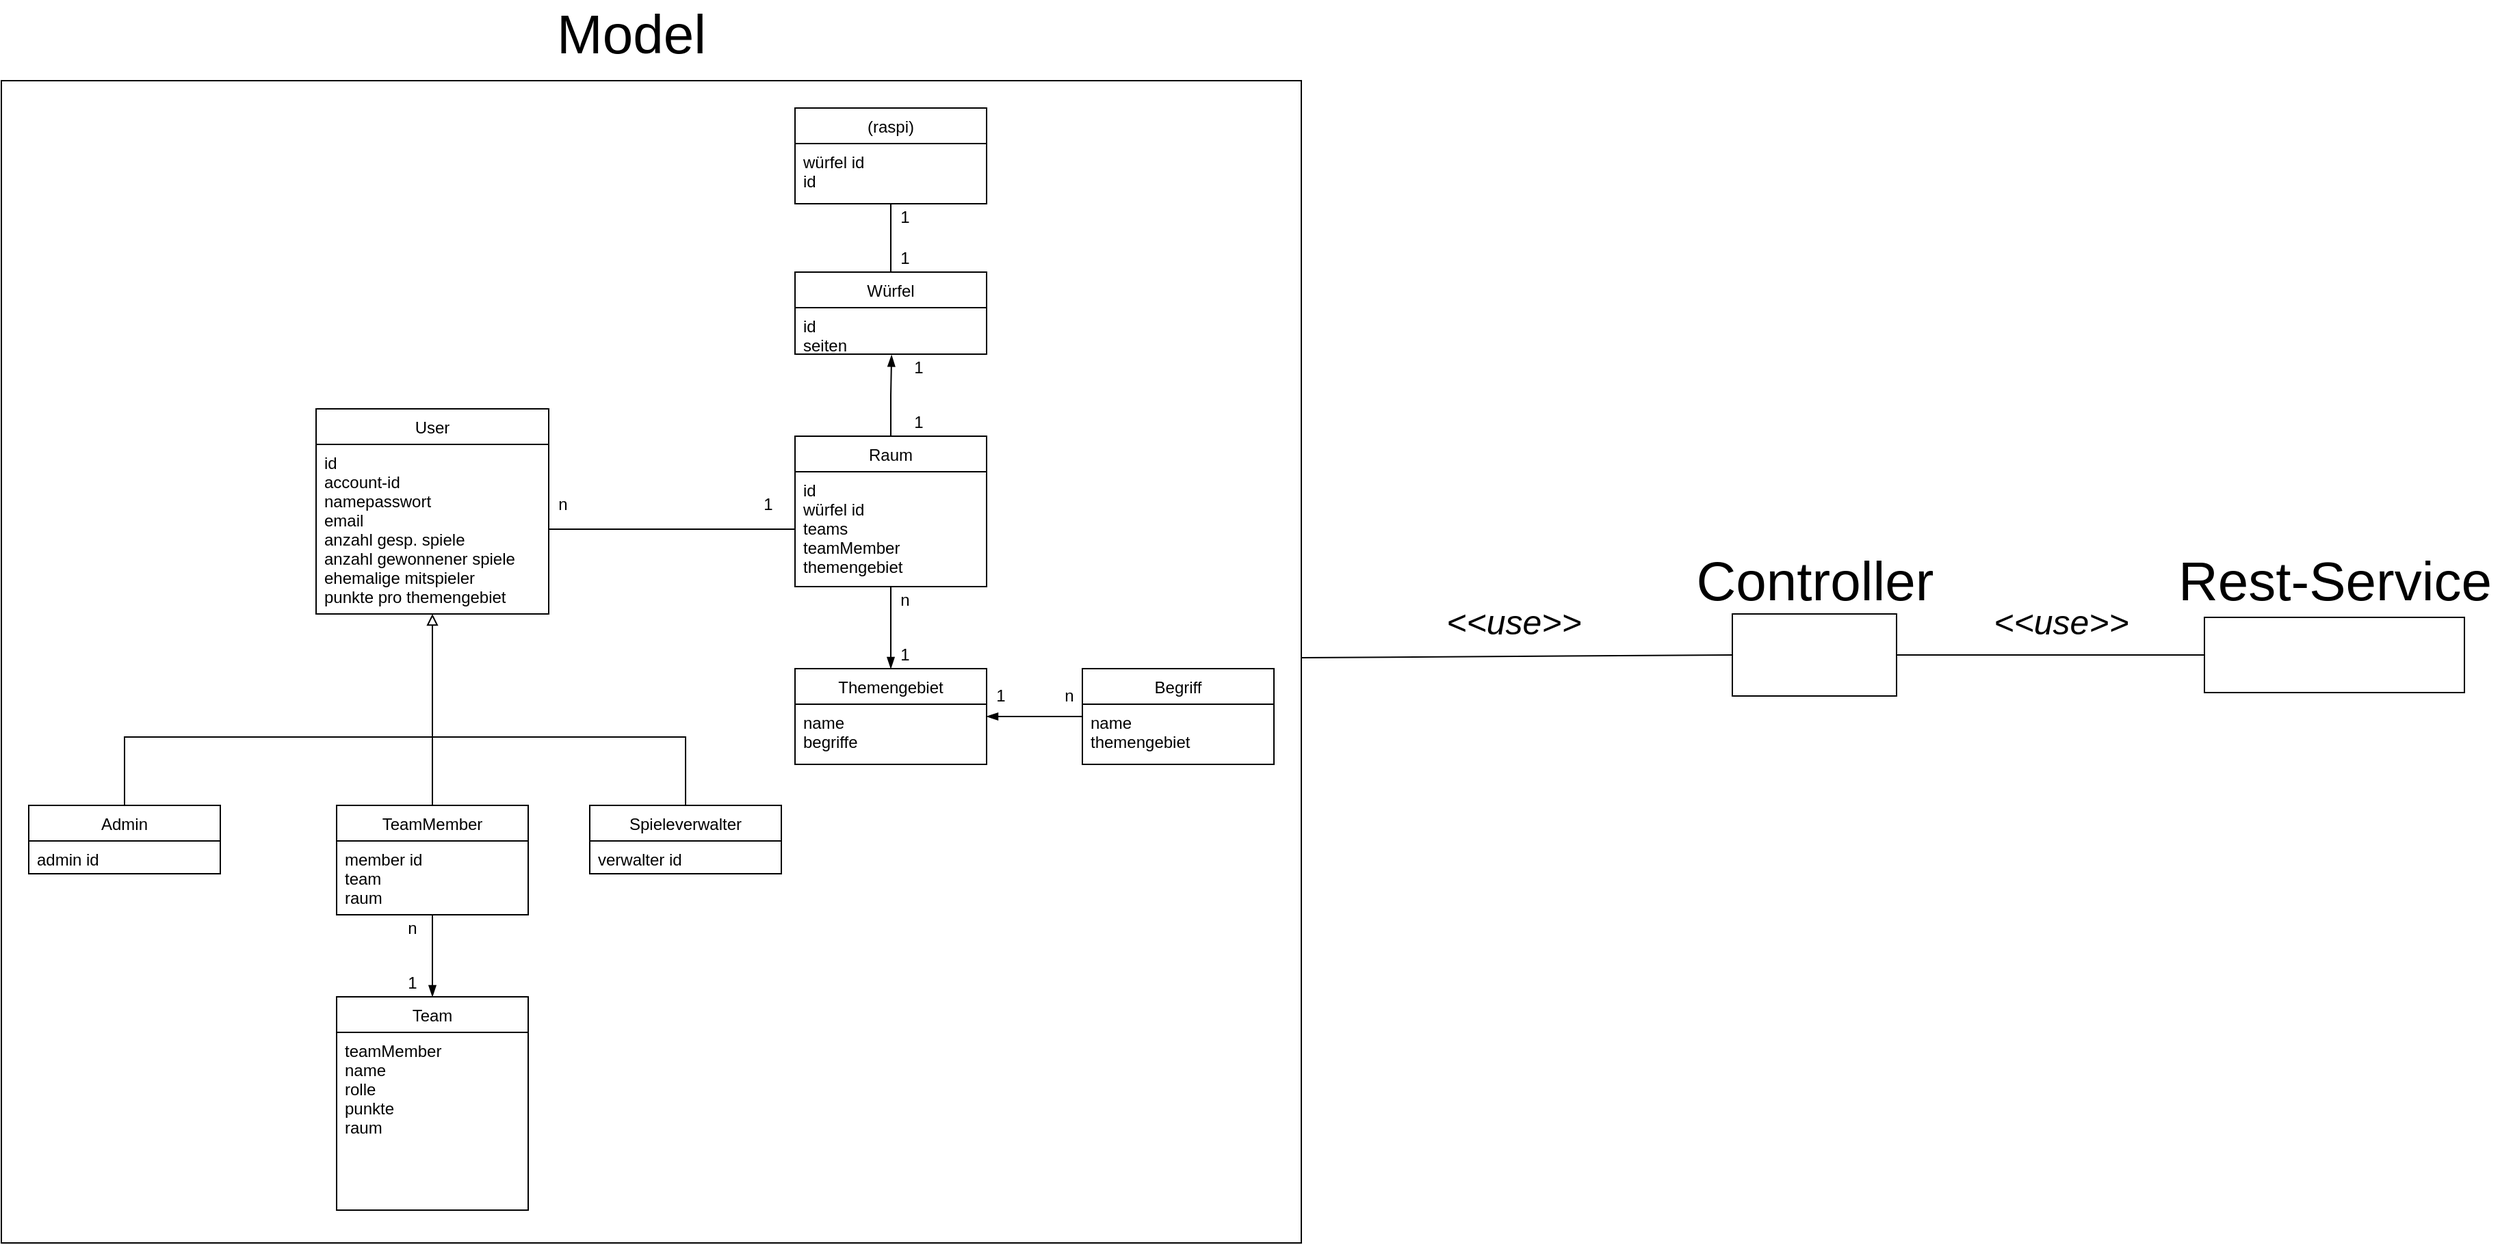 <mxfile version="14.4.7"><diagram id="C5RBs43oDa-KdzZeNtuy" name="Page-1"><mxGraphModel dx="1966" dy="1490" grid="1" gridSize="10" guides="1" tooltips="1" connect="1" arrows="1" fold="1" page="0" pageScale="1" pageWidth="827" pageHeight="1169" math="0" shadow="0"><root><mxCell id="WIyWlLk6GJQsqaUBKTNV-0"/><mxCell id="WIyWlLk6GJQsqaUBKTNV-1" parent="WIyWlLk6GJQsqaUBKTNV-0"/><mxCell id="mKAIcvCfkdqER0AQD8_Q-0" value="Team" style="swimlane;fontStyle=0;childLayout=stackLayout;horizontal=1;startSize=26;fillColor=none;horizontalStack=0;resizeParent=1;resizeParentMax=0;resizeLast=0;collapsible=1;marginBottom=0;" vertex="1" parent="WIyWlLk6GJQsqaUBKTNV-1"><mxGeometry x="285" y="630" width="140" height="156" as="geometry"/></mxCell><mxCell id="mKAIcvCfkdqER0AQD8_Q-4" value="teamMember&#xA;name&#xA;rolle&#xA;punkte&#xA;raum&#xA;&#xA;&#xA;" style="text;strokeColor=none;fillColor=none;align=left;verticalAlign=top;spacingLeft=4;spacingRight=4;overflow=hidden;rotatable=0;points=[[0,0.5],[1,0.5]];portConstraint=eastwest;" vertex="1" parent="mKAIcvCfkdqER0AQD8_Q-0"><mxGeometry y="26" width="140" height="130" as="geometry"/></mxCell><mxCell id="mKAIcvCfkdqER0AQD8_Q-5" value="User" style="swimlane;fontStyle=0;childLayout=stackLayout;horizontal=1;startSize=26;fillColor=none;horizontalStack=0;resizeParent=1;resizeParentMax=0;resizeLast=0;collapsible=1;marginBottom=0;" vertex="1" parent="WIyWlLk6GJQsqaUBKTNV-1"><mxGeometry x="270" y="200" width="170" height="150" as="geometry"/></mxCell><mxCell id="mKAIcvCfkdqER0AQD8_Q-6" value="id&#xA;account-id&#xA;namepasswort&#xA;email&#xA;anzahl gesp. spiele&#xA;anzahl gewonnener spiele&#xA;ehemalige mitspieler&#xA;punkte pro themengebiet&#xA;&#xA;&#xA;&#xA;&#xA;" style="text;strokeColor=none;fillColor=none;align=left;verticalAlign=top;spacingLeft=4;spacingRight=4;overflow=hidden;rotatable=0;points=[[0,0.5],[1,0.5]];portConstraint=eastwest;" vertex="1" parent="mKAIcvCfkdqER0AQD8_Q-5"><mxGeometry y="26" width="170" height="124" as="geometry"/></mxCell><mxCell id="mKAIcvCfkdqER0AQD8_Q-34" style="edgeStyle=orthogonalEdgeStyle;rounded=0;orthogonalLoop=1;jettySize=auto;html=1;endArrow=none;endFill=0;" edge="1" parent="WIyWlLk6GJQsqaUBKTNV-1" source="mKAIcvCfkdqER0AQD8_Q-7"><mxGeometry relative="1" as="geometry"><mxPoint x="360" y="440" as="targetPoint"/><Array as="points"><mxPoint x="130" y="440"/><mxPoint x="340" y="440"/></Array></mxGeometry></mxCell><mxCell id="mKAIcvCfkdqER0AQD8_Q-7" value="Admin" style="swimlane;fontStyle=0;childLayout=stackLayout;horizontal=1;startSize=26;fillColor=none;horizontalStack=0;resizeParent=1;resizeParentMax=0;resizeLast=0;collapsible=1;marginBottom=0;" vertex="1" parent="WIyWlLk6GJQsqaUBKTNV-1"><mxGeometry x="60" y="490" width="140" height="50" as="geometry"/></mxCell><mxCell id="mKAIcvCfkdqER0AQD8_Q-8" value="admin id" style="text;strokeColor=none;fillColor=none;align=left;verticalAlign=top;spacingLeft=4;spacingRight=4;overflow=hidden;rotatable=0;points=[[0,0.5],[1,0.5]];portConstraint=eastwest;" vertex="1" parent="mKAIcvCfkdqER0AQD8_Q-7"><mxGeometry y="26" width="140" height="24" as="geometry"/></mxCell><mxCell id="mKAIcvCfkdqER0AQD8_Q-36" style="edgeStyle=orthogonalEdgeStyle;rounded=0;orthogonalLoop=1;jettySize=auto;html=1;endArrow=none;endFill=0;" edge="1" parent="WIyWlLk6GJQsqaUBKTNV-1" source="mKAIcvCfkdqER0AQD8_Q-9"><mxGeometry relative="1" as="geometry"><mxPoint x="360" y="440" as="targetPoint"/><Array as="points"><mxPoint x="540" y="440"/></Array></mxGeometry></mxCell><mxCell id="mKAIcvCfkdqER0AQD8_Q-9" value="Spieleverwalter" style="swimlane;fontStyle=0;childLayout=stackLayout;horizontal=1;startSize=26;fillColor=none;horizontalStack=0;resizeParent=1;resizeParentMax=0;resizeLast=0;collapsible=1;marginBottom=0;" vertex="1" parent="WIyWlLk6GJQsqaUBKTNV-1"><mxGeometry x="470" y="490" width="140" height="50" as="geometry"/></mxCell><mxCell id="mKAIcvCfkdqER0AQD8_Q-10" value="verwalter id" style="text;strokeColor=none;fillColor=none;align=left;verticalAlign=top;spacingLeft=4;spacingRight=4;overflow=hidden;rotatable=0;points=[[0,0.5],[1,0.5]];portConstraint=eastwest;" vertex="1" parent="mKAIcvCfkdqER0AQD8_Q-9"><mxGeometry y="26" width="140" height="24" as="geometry"/></mxCell><mxCell id="mKAIcvCfkdqER0AQD8_Q-35" style="edgeStyle=orthogonalEdgeStyle;rounded=0;orthogonalLoop=1;jettySize=auto;html=1;endArrow=block;endFill=0;entryX=0.5;entryY=1;entryDx=0;entryDy=0;entryPerimeter=0;" edge="1" parent="WIyWlLk6GJQsqaUBKTNV-1" source="mKAIcvCfkdqER0AQD8_Q-11" target="mKAIcvCfkdqER0AQD8_Q-6"><mxGeometry relative="1" as="geometry"><mxPoint x="355" y="440" as="targetPoint"/></mxGeometry></mxCell><mxCell id="mKAIcvCfkdqER0AQD8_Q-38" style="edgeStyle=orthogonalEdgeStyle;rounded=0;orthogonalLoop=1;jettySize=auto;html=1;entryX=0.5;entryY=0;entryDx=0;entryDy=0;endArrow=blockThin;endFill=1;" edge="1" parent="WIyWlLk6GJQsqaUBKTNV-1" source="mKAIcvCfkdqER0AQD8_Q-11" target="mKAIcvCfkdqER0AQD8_Q-0"><mxGeometry relative="1" as="geometry"/></mxCell><mxCell id="mKAIcvCfkdqER0AQD8_Q-11" value="TeamMember" style="swimlane;fontStyle=0;childLayout=stackLayout;horizontal=1;startSize=26;fillColor=none;horizontalStack=0;resizeParent=1;resizeParentMax=0;resizeLast=0;collapsible=1;marginBottom=0;" vertex="1" parent="WIyWlLk6GJQsqaUBKTNV-1"><mxGeometry x="285" y="490" width="140" height="80" as="geometry"/></mxCell><mxCell id="mKAIcvCfkdqER0AQD8_Q-12" value="member id&#xA;team&#xA;raum&#xA;" style="text;strokeColor=none;fillColor=none;align=left;verticalAlign=top;spacingLeft=4;spacingRight=4;overflow=hidden;rotatable=0;points=[[0,0.5],[1,0.5]];portConstraint=eastwest;" vertex="1" parent="mKAIcvCfkdqER0AQD8_Q-11"><mxGeometry y="26" width="140" height="54" as="geometry"/></mxCell><mxCell id="mKAIcvCfkdqER0AQD8_Q-51" style="edgeStyle=orthogonalEdgeStyle;rounded=0;orthogonalLoop=1;jettySize=auto;html=1;entryX=0.504;entryY=1.02;entryDx=0;entryDy=0;entryPerimeter=0;endArrow=blockThin;endFill=1;" edge="1" parent="WIyWlLk6GJQsqaUBKTNV-1" source="mKAIcvCfkdqER0AQD8_Q-13" target="mKAIcvCfkdqER0AQD8_Q-20"><mxGeometry relative="1" as="geometry"/></mxCell><mxCell id="mKAIcvCfkdqER0AQD8_Q-55" style="edgeStyle=orthogonalEdgeStyle;rounded=0;orthogonalLoop=1;jettySize=auto;html=1;entryX=0.5;entryY=0;entryDx=0;entryDy=0;endArrow=blockThin;endFill=1;" edge="1" parent="WIyWlLk6GJQsqaUBKTNV-1" source="mKAIcvCfkdqER0AQD8_Q-13" target="mKAIcvCfkdqER0AQD8_Q-15"><mxGeometry relative="1" as="geometry"/></mxCell><mxCell id="mKAIcvCfkdqER0AQD8_Q-13" value="Raum" style="swimlane;fontStyle=0;childLayout=stackLayout;horizontal=1;startSize=26;fillColor=none;horizontalStack=0;resizeParent=1;resizeParentMax=0;resizeLast=0;collapsible=1;marginBottom=0;" vertex="1" parent="WIyWlLk6GJQsqaUBKTNV-1"><mxGeometry x="620" y="220" width="140" height="110" as="geometry"/></mxCell><mxCell id="mKAIcvCfkdqER0AQD8_Q-14" value="id&#xA;würfel id&#xA;teams&#xA;teamMember&#xA;themengebiet&#xA;" style="text;strokeColor=none;fillColor=none;align=left;verticalAlign=top;spacingLeft=4;spacingRight=4;overflow=hidden;rotatable=0;points=[[0,0.5],[1,0.5]];portConstraint=eastwest;" vertex="1" parent="mKAIcvCfkdqER0AQD8_Q-13"><mxGeometry y="26" width="140" height="84" as="geometry"/></mxCell><mxCell id="mKAIcvCfkdqER0AQD8_Q-15" value="Themengebiet" style="swimlane;fontStyle=0;childLayout=stackLayout;horizontal=1;startSize=26;fillColor=none;horizontalStack=0;resizeParent=1;resizeParentMax=0;resizeLast=0;collapsible=1;marginBottom=0;" vertex="1" parent="WIyWlLk6GJQsqaUBKTNV-1"><mxGeometry x="620" y="390" width="140" height="70" as="geometry"/></mxCell><mxCell id="mKAIcvCfkdqER0AQD8_Q-16" value="name&#xA;begriffe&#xA;" style="text;strokeColor=none;fillColor=none;align=left;verticalAlign=top;spacingLeft=4;spacingRight=4;overflow=hidden;rotatable=0;points=[[0,0.5],[1,0.5]];portConstraint=eastwest;" vertex="1" parent="mKAIcvCfkdqER0AQD8_Q-15"><mxGeometry y="26" width="140" height="44" as="geometry"/></mxCell><mxCell id="mKAIcvCfkdqER0AQD8_Q-59" style="edgeStyle=orthogonalEdgeStyle;rounded=0;orthogonalLoop=1;jettySize=auto;html=1;entryX=0.5;entryY=1;entryDx=0;entryDy=0;endArrow=none;endFill=0;" edge="1" parent="WIyWlLk6GJQsqaUBKTNV-1" source="mKAIcvCfkdqER0AQD8_Q-19" target="mKAIcvCfkdqER0AQD8_Q-24"><mxGeometry relative="1" as="geometry"/></mxCell><mxCell id="mKAIcvCfkdqER0AQD8_Q-19" value="Würfel" style="swimlane;fontStyle=0;childLayout=stackLayout;horizontal=1;startSize=26;fillColor=none;horizontalStack=0;resizeParent=1;resizeParentMax=0;resizeLast=0;collapsible=1;marginBottom=0;" vertex="1" parent="WIyWlLk6GJQsqaUBKTNV-1"><mxGeometry x="620" y="100" width="140" height="60" as="geometry"/></mxCell><mxCell id="mKAIcvCfkdqER0AQD8_Q-20" value="id&#xA;seiten&#xA;&#xA;" style="text;strokeColor=none;fillColor=none;align=left;verticalAlign=top;spacingLeft=4;spacingRight=4;overflow=hidden;rotatable=0;points=[[0,0.5],[1,0.5]];portConstraint=eastwest;" vertex="1" parent="mKAIcvCfkdqER0AQD8_Q-19"><mxGeometry y="26" width="140" height="34" as="geometry"/></mxCell><mxCell id="mKAIcvCfkdqER0AQD8_Q-46" style="edgeStyle=orthogonalEdgeStyle;rounded=0;orthogonalLoop=1;jettySize=auto;html=1;entryX=1;entryY=0.205;entryDx=0;entryDy=0;entryPerimeter=0;endArrow=blockThin;endFill=1;" edge="1" parent="WIyWlLk6GJQsqaUBKTNV-1" source="mKAIcvCfkdqER0AQD8_Q-21" target="mKAIcvCfkdqER0AQD8_Q-16"><mxGeometry relative="1" as="geometry"/></mxCell><mxCell id="mKAIcvCfkdqER0AQD8_Q-21" value="Begriff" style="swimlane;fontStyle=0;childLayout=stackLayout;horizontal=1;startSize=26;fillColor=none;horizontalStack=0;resizeParent=1;resizeParentMax=0;resizeLast=0;collapsible=1;marginBottom=0;" vertex="1" parent="WIyWlLk6GJQsqaUBKTNV-1"><mxGeometry x="830" y="390" width="140" height="70" as="geometry"/></mxCell><mxCell id="mKAIcvCfkdqER0AQD8_Q-22" value="name&#xA;themengebiet&#xA;" style="text;strokeColor=none;fillColor=none;align=left;verticalAlign=top;spacingLeft=4;spacingRight=4;overflow=hidden;rotatable=0;points=[[0,0.5],[1,0.5]];portConstraint=eastwest;" vertex="1" parent="mKAIcvCfkdqER0AQD8_Q-21"><mxGeometry y="26" width="140" height="44" as="geometry"/></mxCell><mxCell id="mKAIcvCfkdqER0AQD8_Q-24" value="(raspi)" style="swimlane;fontStyle=0;childLayout=stackLayout;horizontal=1;startSize=26;fillColor=none;horizontalStack=0;resizeParent=1;resizeParentMax=0;resizeLast=0;collapsible=1;marginBottom=0;" vertex="1" parent="WIyWlLk6GJQsqaUBKTNV-1"><mxGeometry x="620" y="-20" width="140" height="70" as="geometry"/></mxCell><mxCell id="mKAIcvCfkdqER0AQD8_Q-25" value="würfel id&#xA;id&#xA;" style="text;strokeColor=none;fillColor=none;align=left;verticalAlign=top;spacingLeft=4;spacingRight=4;overflow=hidden;rotatable=0;points=[[0,0.5],[1,0.5]];portConstraint=eastwest;" vertex="1" parent="mKAIcvCfkdqER0AQD8_Q-24"><mxGeometry y="26" width="140" height="44" as="geometry"/></mxCell><mxCell id="mKAIcvCfkdqER0AQD8_Q-39" value="n" style="text;html=1;align=center;verticalAlign=middle;resizable=0;points=[];autosize=1;" vertex="1" parent="WIyWlLk6GJQsqaUBKTNV-1"><mxGeometry x="330" y="570" width="20" height="20" as="geometry"/></mxCell><mxCell id="mKAIcvCfkdqER0AQD8_Q-40" value="1" style="text;html=1;align=center;verticalAlign=middle;resizable=0;points=[];autosize=1;" vertex="1" parent="WIyWlLk6GJQsqaUBKTNV-1"><mxGeometry x="330" y="610" width="20" height="20" as="geometry"/></mxCell><mxCell id="mKAIcvCfkdqER0AQD8_Q-42" style="edgeStyle=orthogonalEdgeStyle;rounded=0;orthogonalLoop=1;jettySize=auto;html=1;endArrow=none;endFill=0;" edge="1" parent="WIyWlLk6GJQsqaUBKTNV-1" source="mKAIcvCfkdqER0AQD8_Q-6" target="mKAIcvCfkdqER0AQD8_Q-14"><mxGeometry relative="1" as="geometry"/></mxCell><mxCell id="mKAIcvCfkdqER0AQD8_Q-43" value="n" style="text;html=1;align=center;verticalAlign=middle;resizable=0;points=[];autosize=1;" vertex="1" parent="WIyWlLk6GJQsqaUBKTNV-1"><mxGeometry x="440" y="260" width="20" height="20" as="geometry"/></mxCell><mxCell id="mKAIcvCfkdqER0AQD8_Q-44" value="1" style="text;html=1;align=center;verticalAlign=middle;resizable=0;points=[];autosize=1;" vertex="1" parent="WIyWlLk6GJQsqaUBKTNV-1"><mxGeometry x="590" y="260" width="20" height="20" as="geometry"/></mxCell><mxCell id="mKAIcvCfkdqER0AQD8_Q-48" value="1" style="text;html=1;align=center;verticalAlign=middle;resizable=0;points=[];autosize=1;" vertex="1" parent="WIyWlLk6GJQsqaUBKTNV-1"><mxGeometry x="760" y="400" width="20" height="20" as="geometry"/></mxCell><mxCell id="mKAIcvCfkdqER0AQD8_Q-49" value="n" style="text;html=1;align=center;verticalAlign=middle;resizable=0;points=[];autosize=1;" vertex="1" parent="WIyWlLk6GJQsqaUBKTNV-1"><mxGeometry x="810" y="400" width="20" height="20" as="geometry"/></mxCell><mxCell id="mKAIcvCfkdqER0AQD8_Q-52" value="1" style="text;html=1;align=center;verticalAlign=middle;resizable=0;points=[];autosize=1;" vertex="1" parent="WIyWlLk6GJQsqaUBKTNV-1"><mxGeometry x="700" y="160" width="20" height="20" as="geometry"/></mxCell><mxCell id="mKAIcvCfkdqER0AQD8_Q-53" value="1" style="text;html=1;align=center;verticalAlign=middle;resizable=0;points=[];autosize=1;" vertex="1" parent="WIyWlLk6GJQsqaUBKTNV-1"><mxGeometry x="700" y="200" width="20" height="20" as="geometry"/></mxCell><mxCell id="mKAIcvCfkdqER0AQD8_Q-56" value="1" style="text;html=1;align=center;verticalAlign=middle;resizable=0;points=[];autosize=1;" vertex="1" parent="WIyWlLk6GJQsqaUBKTNV-1"><mxGeometry x="690" y="370" width="20" height="20" as="geometry"/></mxCell><mxCell id="mKAIcvCfkdqER0AQD8_Q-57" value="n" style="text;html=1;align=center;verticalAlign=middle;resizable=0;points=[];autosize=1;" vertex="1" parent="WIyWlLk6GJQsqaUBKTNV-1"><mxGeometry x="690" y="330" width="20" height="20" as="geometry"/></mxCell><mxCell id="mKAIcvCfkdqER0AQD8_Q-60" value="1" style="text;html=1;align=center;verticalAlign=middle;resizable=0;points=[];autosize=1;" vertex="1" parent="WIyWlLk6GJQsqaUBKTNV-1"><mxGeometry x="690" y="50" width="20" height="20" as="geometry"/></mxCell><mxCell id="mKAIcvCfkdqER0AQD8_Q-61" value="1" style="text;html=1;align=center;verticalAlign=middle;resizable=0;points=[];autosize=1;" vertex="1" parent="WIyWlLk6GJQsqaUBKTNV-1"><mxGeometry x="690" y="80" width="20" height="20" as="geometry"/></mxCell><mxCell id="mKAIcvCfkdqER0AQD8_Q-70" style="rounded=0;orthogonalLoop=1;jettySize=auto;html=1;endArrow=none;endFill=0;entryX=0;entryY=0.5;entryDx=0;entryDy=0;" edge="1" parent="WIyWlLk6GJQsqaUBKTNV-1" source="mKAIcvCfkdqER0AQD8_Q-63" target="mKAIcvCfkdqER0AQD8_Q-69"><mxGeometry relative="1" as="geometry"><mxPoint x="1290.0" y="385" as="targetPoint"/></mxGeometry></mxCell><mxCell id="mKAIcvCfkdqER0AQD8_Q-63" value="" style="rounded=0;whiteSpace=wrap;html=1;fillColor=none;" vertex="1" parent="WIyWlLk6GJQsqaUBKTNV-1"><mxGeometry x="40" y="-40" width="950" height="850" as="geometry"/></mxCell><mxCell id="mKAIcvCfkdqER0AQD8_Q-64" value="&lt;font style=&quot;font-size: 40px&quot;&gt;Model&lt;/font&gt;" style="text;html=1;align=center;verticalAlign=middle;resizable=0;points=[];autosize=1;" vertex="1" parent="WIyWlLk6GJQsqaUBKTNV-1"><mxGeometry x="440" y="-90" width="120" height="30" as="geometry"/></mxCell><mxCell id="mKAIcvCfkdqER0AQD8_Q-66" value="&lt;font style=&quot;font-size: 40px&quot;&gt;Controller&lt;/font&gt;" style="text;html=1;align=center;verticalAlign=middle;resizable=0;points=[];autosize=1;" vertex="1" parent="WIyWlLk6GJQsqaUBKTNV-1"><mxGeometry x="1270" y="310" width="190" height="30" as="geometry"/></mxCell><mxCell id="mKAIcvCfkdqER0AQD8_Q-74" style="edgeStyle=none;rounded=0;orthogonalLoop=1;jettySize=auto;html=1;entryX=0;entryY=0.5;entryDx=0;entryDy=0;endArrow=none;endFill=0;" edge="1" parent="WIyWlLk6GJQsqaUBKTNV-1" source="mKAIcvCfkdqER0AQD8_Q-69" target="mKAIcvCfkdqER0AQD8_Q-73"><mxGeometry relative="1" as="geometry"/></mxCell><mxCell id="mKAIcvCfkdqER0AQD8_Q-69" value="" style="rounded=0;whiteSpace=wrap;html=1;" vertex="1" parent="WIyWlLk6GJQsqaUBKTNV-1"><mxGeometry x="1305" y="350" width="120" height="60" as="geometry"/></mxCell><mxCell id="mKAIcvCfkdqER0AQD8_Q-71" value="&lt;font style=&quot;font-size: 40px&quot;&gt;Rest-Service&lt;/font&gt;" style="text;html=1;align=center;verticalAlign=middle;resizable=0;points=[];autosize=1;" vertex="1" parent="WIyWlLk6GJQsqaUBKTNV-1"><mxGeometry x="1625" y="310" width="240" height="30" as="geometry"/></mxCell><mxCell id="mKAIcvCfkdqER0AQD8_Q-73" value="" style="rounded=0;whiteSpace=wrap;html=1;" vertex="1" parent="WIyWlLk6GJQsqaUBKTNV-1"><mxGeometry x="1650" y="352.5" width="190" height="55" as="geometry"/></mxCell><mxCell id="mKAIcvCfkdqER0AQD8_Q-75" value="&lt;font style=&quot;font-size: 25px&quot;&gt;&lt;i&gt;&lt;font style=&quot;font-size: 25px&quot;&gt;&amp;lt;&amp;lt;use&amp;gt;&amp;gt;&lt;/font&gt;&lt;/i&gt;&lt;/font&gt;" style="text;html=1;align=center;verticalAlign=middle;resizable=0;points=[];autosize=1;" vertex="1" parent="WIyWlLk6GJQsqaUBKTNV-1"><mxGeometry x="1090" y="345" width="110" height="20" as="geometry"/></mxCell><mxCell id="mKAIcvCfkdqER0AQD8_Q-76" value="&lt;font style=&quot;font-size: 25px&quot;&gt;&lt;i&gt;&lt;font style=&quot;font-size: 25px&quot;&gt;&amp;lt;&amp;lt;use&amp;gt;&amp;gt;&lt;/font&gt;&lt;/i&gt;&lt;/font&gt;" style="text;html=1;align=center;verticalAlign=middle;resizable=0;points=[];autosize=1;" vertex="1" parent="WIyWlLk6GJQsqaUBKTNV-1"><mxGeometry x="1490" y="345" width="110" height="20" as="geometry"/></mxCell></root></mxGraphModel></diagram></mxfile>